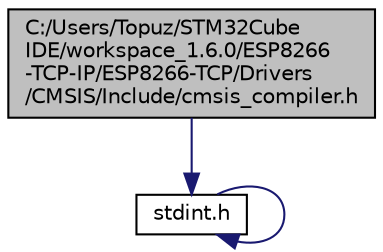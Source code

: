 digraph "C:/Users/Topuz/STM32CubeIDE/workspace_1.6.0/ESP8266-TCP-IP/ESP8266-TCP/Drivers/CMSIS/Include/cmsis_compiler.h"
{
 // LATEX_PDF_SIZE
  edge [fontname="Helvetica",fontsize="10",labelfontname="Helvetica",labelfontsize="10"];
  node [fontname="Helvetica",fontsize="10",shape=record];
  Node1 [label="C:/Users/Topuz/STM32Cube\lIDE/workspace_1.6.0/ESP8266\l-TCP-IP/ESP8266-TCP/Drivers\l/CMSIS/Include/cmsis_compiler.h",height=0.2,width=0.4,color="black", fillcolor="grey75", style="filled", fontcolor="black",tooltip="CMSIS compiler generic header file."];
  Node1 -> Node2 [color="midnightblue",fontsize="10",style="solid",fontname="Helvetica"];
  Node2 [label="stdint.h",height=0.2,width=0.4,color="black", fillcolor="white", style="filled",URL="$stdint_8h.html",tooltip=" "];
  Node2 -> Node2 [color="midnightblue",fontsize="10",style="solid",fontname="Helvetica"];
}
